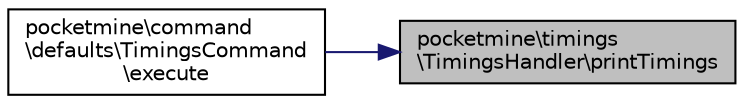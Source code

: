 digraph "pocketmine\timings\TimingsHandler\printTimings"
{
 // INTERACTIVE_SVG=YES
 // LATEX_PDF_SIZE
  edge [fontname="Helvetica",fontsize="10",labelfontname="Helvetica",labelfontsize="10"];
  node [fontname="Helvetica",fontsize="10",shape=record];
  rankdir="RL";
  Node1 [label="pocketmine\\timings\l\\TimingsHandler\\printTimings",height=0.2,width=0.4,color="black", fillcolor="grey75", style="filled", fontcolor="black",tooltip=" "];
  Node1 -> Node2 [dir="back",color="midnightblue",fontsize="10",style="solid",fontname="Helvetica"];
  Node2 [label="pocketmine\\command\l\\defaults\\TimingsCommand\l\\execute",height=0.2,width=0.4,color="black", fillcolor="white", style="filled",URL="$d6/d17/classpocketmine_1_1command_1_1defaults_1_1_timings_command.html#a9c284e20ac879cc67dbd8bc5a8b8275f",tooltip=" "];
}
